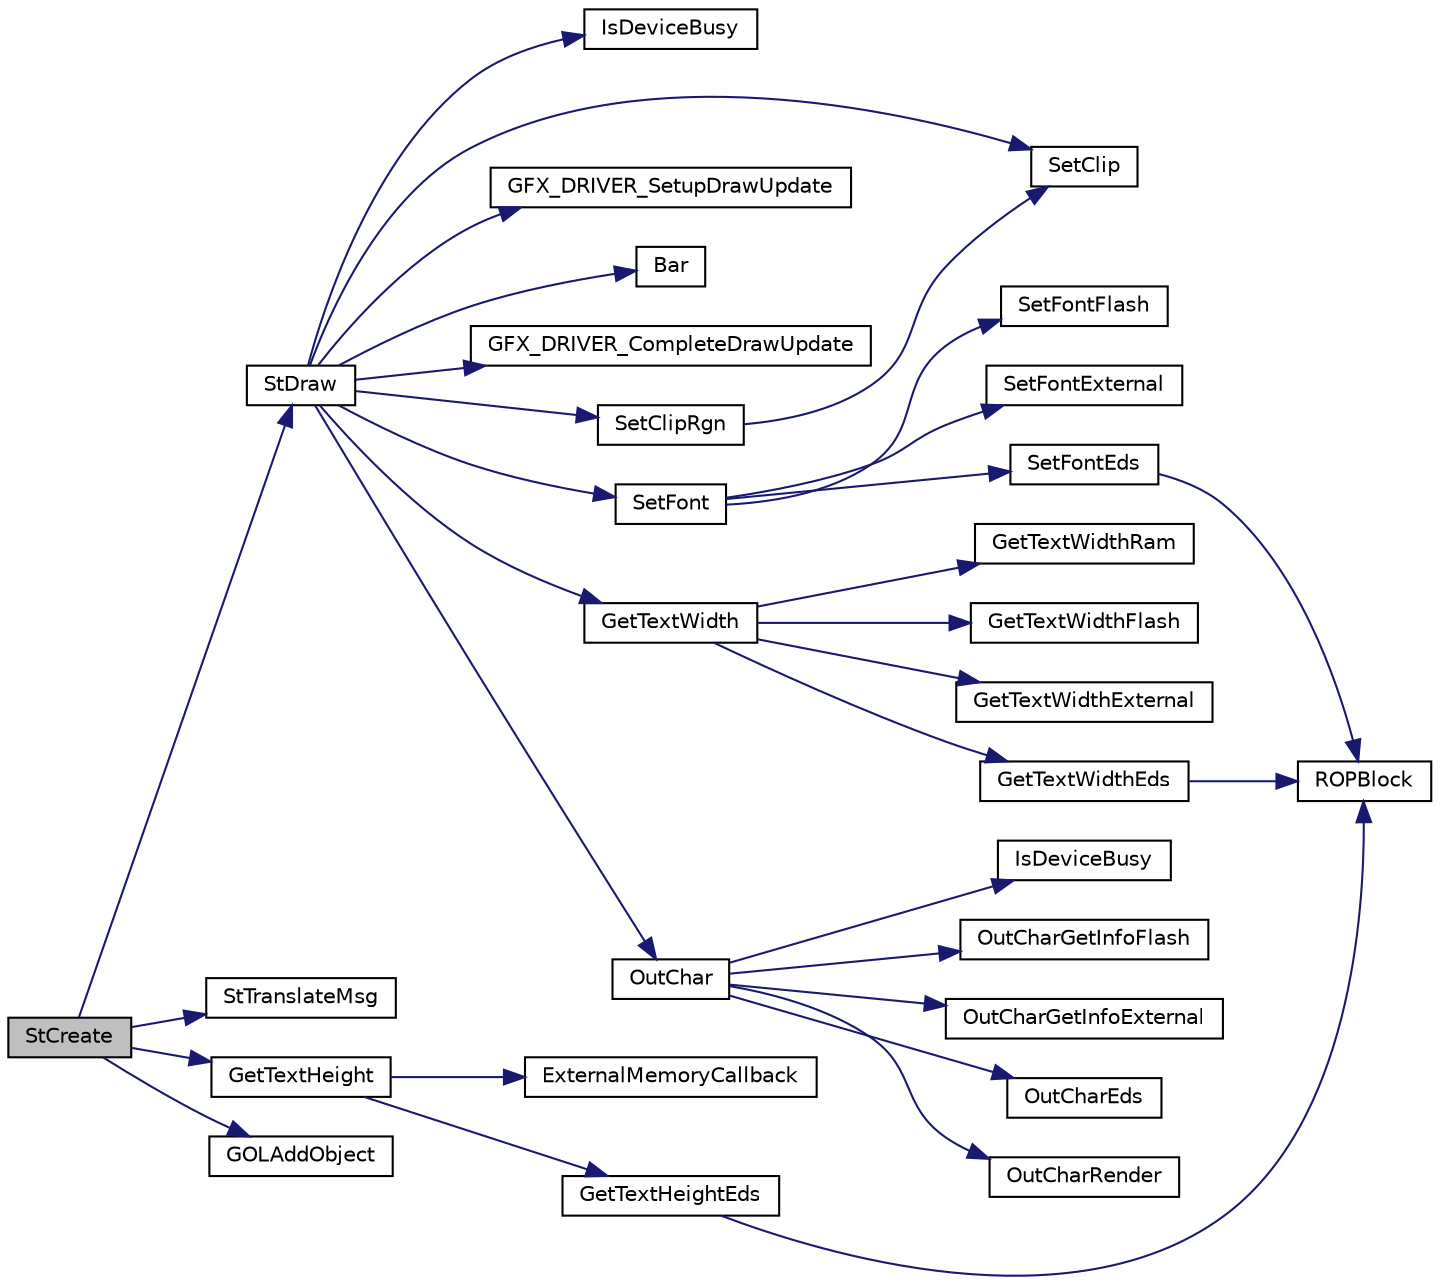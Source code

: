 digraph "StCreate"
{
  edge [fontname="Helvetica",fontsize="10",labelfontname="Helvetica",labelfontsize="10"];
  node [fontname="Helvetica",fontsize="10",shape=record];
  rankdir="LR";
  Node1 [label="StCreate",height=0.2,width=0.4,color="black", fillcolor="grey75", style="filled", fontcolor="black"];
  Node1 -> Node2 [color="midnightblue",fontsize="10",style="solid"];
  Node2 [label="StDraw",height=0.2,width=0.4,color="black", fillcolor="white", style="filled",URL="$_static_text_8c.html#ad197e77a6fb1d888db97f7fe77b3f436"];
  Node2 -> Node3 [color="midnightblue",fontsize="10",style="solid"];
  Node3 [label="IsDeviceBusy",height=0.2,width=0.4,color="black", fillcolor="white", style="filled",URL="$drv_t_f_t001_8c.html#a0ff44afc8539dc2bfe7acc1fce987b5a"];
  Node2 -> Node4 [color="midnightblue",fontsize="10",style="solid"];
  Node4 [label="SetClip",height=0.2,width=0.4,color="black", fillcolor="white", style="filled",URL="$mchp_gfx_drv_8c.html#a0deff569455e2b978876f72085a6f467"];
  Node2 -> Node5 [color="midnightblue",fontsize="10",style="solid"];
  Node5 [label="GFX_DRIVER_SetupDrawUpdate",height=0.2,width=0.4,color="black", fillcolor="white", style="filled",URL="$_display_driver_8h.html#a5aedb9585841927714ec988d95b21971"];
  Node2 -> Node6 [color="midnightblue",fontsize="10",style="solid"];
  Node6 [label="Bar",height=0.2,width=0.4,color="black", fillcolor="white", style="filled",URL="$drv_t_f_t001_8c.html#a1127c70a0c39d3340abc25a4bd159c90"];
  Node2 -> Node7 [color="midnightblue",fontsize="10",style="solid"];
  Node7 [label="GFX_DRIVER_CompleteDrawUpdate",height=0.2,width=0.4,color="black", fillcolor="white", style="filled",URL="$_display_driver_8h.html#a561b13096a6795a7ae72408135f1f64a"];
  Node2 -> Node8 [color="midnightblue",fontsize="10",style="solid"];
  Node8 [label="SetClipRgn",height=0.2,width=0.4,color="black", fillcolor="white", style="filled",URL="$mchp_gfx_drv_8c.html#acaeb6c748e0548309c45660d7f0d5402"];
  Node8 -> Node4 [color="midnightblue",fontsize="10",style="solid"];
  Node2 -> Node9 [color="midnightblue",fontsize="10",style="solid"];
  Node9 [label="SetFont",height=0.2,width=0.4,color="black", fillcolor="white", style="filled",URL="$mchp_gfx_drv_8c.html#ac7545477aa730cd4411bf167e36be4d2"];
  Node9 -> Node10 [color="midnightblue",fontsize="10",style="solid"];
  Node10 [label="SetFontFlash",height=0.2,width=0.4,color="black", fillcolor="white", style="filled",URL="$_primitive_8h.html#a4230e4793e9071c57632635b13730196"];
  Node9 -> Node11 [color="midnightblue",fontsize="10",style="solid"];
  Node11 [label="SetFontExternal",height=0.2,width=0.4,color="black", fillcolor="white", style="filled",URL="$_primitive_8h.html#a52baa956ba4ac180550899f24a1e6fd2"];
  Node9 -> Node12 [color="midnightblue",fontsize="10",style="solid"];
  Node12 [label="SetFontEds",height=0.2,width=0.4,color="black", fillcolor="white", style="filled",URL="$mchp_gfx_drv_8c.html#adc6b3b26e646f3f49df4d4e48ee9801d"];
  Node12 -> Node13 [color="midnightblue",fontsize="10",style="solid"];
  Node13 [label="ROPBlock",height=0.2,width=0.4,color="black", fillcolor="white", style="filled",URL="$mchp_gfx_drv_8c.html#a0c6cf4c2bc9ef68c22b09f6ced12e887"];
  Node2 -> Node14 [color="midnightblue",fontsize="10",style="solid"];
  Node14 [label="GetTextWidth",height=0.2,width=0.4,color="black", fillcolor="white", style="filled",URL="$mchp_gfx_drv_8c.html#ada00f826fccf0d6eae990dfb2f76d3ca"];
  Node14 -> Node15 [color="midnightblue",fontsize="10",style="solid"];
  Node15 [label="GetTextWidthRam",height=0.2,width=0.4,color="black", fillcolor="white", style="filled",URL="$_primitive_8h.html#a62f1600b367ae296cdc25a65bc2ca0e4"];
  Node14 -> Node16 [color="midnightblue",fontsize="10",style="solid"];
  Node16 [label="GetTextWidthFlash",height=0.2,width=0.4,color="black", fillcolor="white", style="filled",URL="$_primitive_8h.html#a526e56458bffcda0278c6c6451292c5f"];
  Node14 -> Node17 [color="midnightblue",fontsize="10",style="solid"];
  Node17 [label="GetTextWidthExternal",height=0.2,width=0.4,color="black", fillcolor="white", style="filled",URL="$_primitive_8h.html#a63c9e43a06f0d8224419aec2f4befe3d"];
  Node14 -> Node18 [color="midnightblue",fontsize="10",style="solid"];
  Node18 [label="GetTextWidthEds",height=0.2,width=0.4,color="black", fillcolor="white", style="filled",URL="$mchp_gfx_drv_8c.html#aeb33147703305bd0c6a6e2b9cfd3aaad"];
  Node18 -> Node13 [color="midnightblue",fontsize="10",style="solid"];
  Node2 -> Node19 [color="midnightblue",fontsize="10",style="solid"];
  Node19 [label="OutChar",height=0.2,width=0.4,color="black", fillcolor="white", style="filled",URL="$mchp_gfx_drv_8c.html#a5adbf0eac23d2ee972890e1e45b0c42a"];
  Node19 -> Node20 [color="midnightblue",fontsize="10",style="solid"];
  Node20 [label="IsDeviceBusy",height=0.2,width=0.4,color="black", fillcolor="white", style="filled",URL="$mchp_gfx_drv_8c.html#a0ff44afc8539dc2bfe7acc1fce987b5a"];
  Node19 -> Node21 [color="midnightblue",fontsize="10",style="solid"];
  Node21 [label="OutCharGetInfoFlash",height=0.2,width=0.4,color="black", fillcolor="white", style="filled",URL="$_primitive_8h.html#ac1b01bb17399629db216f4f8807e50f0"];
  Node19 -> Node22 [color="midnightblue",fontsize="10",style="solid"];
  Node22 [label="OutCharGetInfoExternal",height=0.2,width=0.4,color="black", fillcolor="white", style="filled",URL="$_primitive_8h.html#a4938db1aa7d4d19e44522eaeb3c427cc"];
  Node19 -> Node23 [color="midnightblue",fontsize="10",style="solid"];
  Node23 [label="OutCharEds",height=0.2,width=0.4,color="black", fillcolor="white", style="filled",URL="$mchp_gfx_drv_8c.html#a7a01dec3b6f2add7c3f53a132f642773"];
  Node19 -> Node24 [color="midnightblue",fontsize="10",style="solid"];
  Node24 [label="OutCharRender",height=0.2,width=0.4,color="black", fillcolor="white", style="filled",URL="$_primitive_8h.html#aed6209effa7d9911985f763f6f86e021"];
  Node1 -> Node25 [color="midnightblue",fontsize="10",style="solid"];
  Node25 [label="StTranslateMsg",height=0.2,width=0.4,color="black", fillcolor="white", style="filled",URL="$_static_text_8c.html#ab63a30cedcf67ba67986665decad12aa"];
  Node1 -> Node26 [color="midnightblue",fontsize="10",style="solid"];
  Node26 [label="GetTextHeight",height=0.2,width=0.4,color="black", fillcolor="white", style="filled",URL="$mchp_gfx_drv_8c.html#aa326de021b2580764f2260a7c446c9f8"];
  Node26 -> Node27 [color="midnightblue",fontsize="10",style="solid"];
  Node27 [label="ExternalMemoryCallback",height=0.2,width=0.4,color="black", fillcolor="white", style="filled",URL="$_primitive_8h.html#ae99cb247f7820909774ce7f4d345fc55"];
  Node26 -> Node28 [color="midnightblue",fontsize="10",style="solid"];
  Node28 [label="GetTextHeightEds",height=0.2,width=0.4,color="black", fillcolor="white", style="filled",URL="$mchp_gfx_drv_8c.html#a6e223656c7d8e1bd5dade22d0b56de82"];
  Node28 -> Node13 [color="midnightblue",fontsize="10",style="solid"];
  Node1 -> Node29 [color="midnightblue",fontsize="10",style="solid"];
  Node29 [label="GOLAddObject",height=0.2,width=0.4,color="black", fillcolor="white", style="filled",URL="$_g_o_l_8c.html#a94aae51b11bd0c190e5a4abed26658f7"];
}
